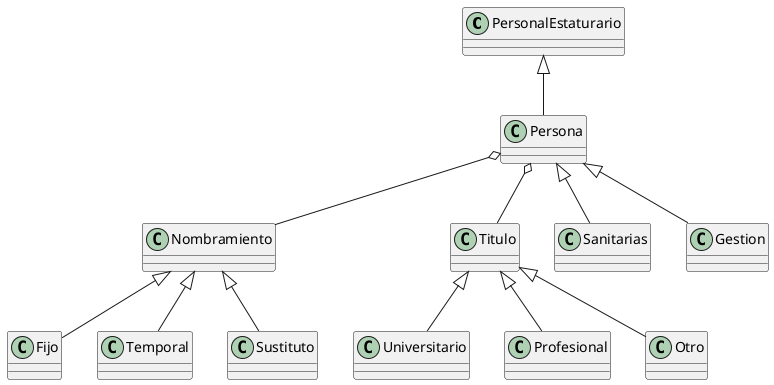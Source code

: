 @startuml "Personal Estatutario"
    class PersonalEstaturario
    PersonalEstaturario <|-- Persona
    Persona o-- Nombramiento
    Nombramiento <|-- Fijo
    Nombramiento <|-- Temporal
    Nombramiento <|-- Sustituto

    Persona o-- Titulo
    Titulo <|-- Universitario
    Titulo <|-- Profesional
    Titulo <|-- Otro

    Persona <|-- Sanitarias 
    Persona <|-- Gestion

@enduml